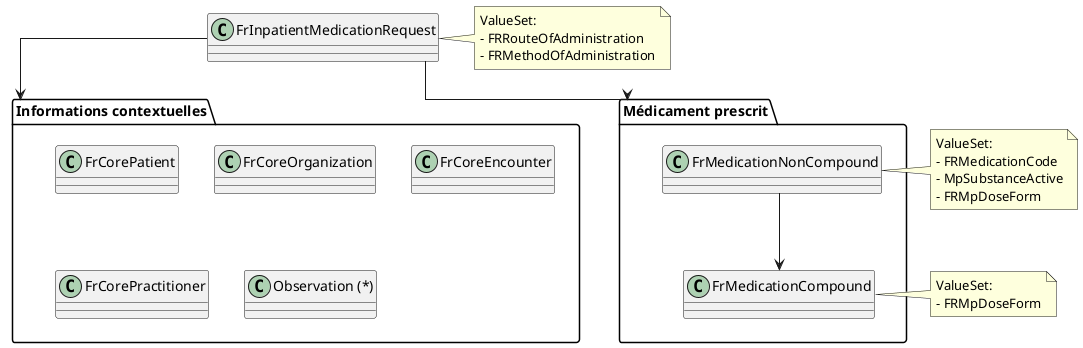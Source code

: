 @startuml

skinparam linetype ortho
skinparam rectangle {
  BackgroundColor White
  BorderColor Black
}

' Contexte
package "Informations contextuelles" {
  class FrCorePatient [[https://hl7.fr/ig/fhir/core/StructureDefinition/fr-core-patient]]
  class FrCoreOrganization [[https://hl7.fr/ig/fhir/core/StructureDefinition/fr-core-organization]]
  class FrCoreEncounter [[https://hl7.fr/ig/fhir/core/StructureDefinition/fr-core-encounter]]
  class FrCorePractitioner [[https://hl7.fr/ig/fhir/core/StructureDefinition/fr-core-practitioner]]
  class "Observation (*)" as Observation
}

package "Médicament prescrit" {
  class FrMedicationNonCompound [[./StructureDefinition-fr-medication-noncompound.html]]
  class FrMedicationCompound [[./StructureDefinition-fr-medication-compound.html]]
}

class "FrInpatientMedicationRequest" [[./StructureDefinition-fr-inpatient-medicationrequest.html]]


' Notes pour les ValueSets
note right of FrInpatientMedicationRequest
  ValueSet:
  - FRRouteOfAdministration
  - FRMethodOfAdministration
end note

note right of FrMedicationNonCompound
  ValueSet:
  - FRMedicationCode
  - MpSubstanceActive
  - FRMpDoseForm
end note

note right of FrMedicationCompound
  ValueSet:
  - FRMpDoseForm
end note

' Relations principales
FrInpatientMedicationRequest --> "Informations contextuelles"

FrInpatientMedicationRequest --> "Médicament prescrit"

FrMedicationNonCompound --> FrMedicationCompound

@enduml
